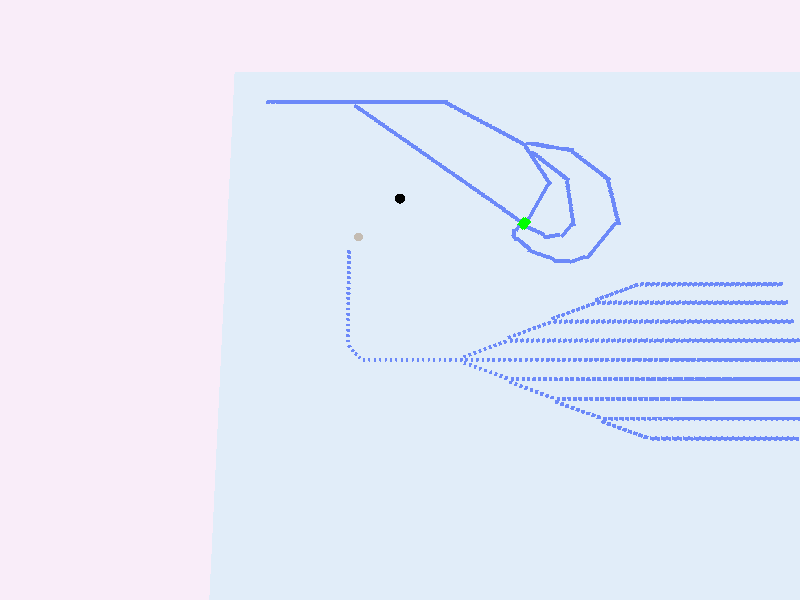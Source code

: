//=========================================================================
//      POVRay
//      author: Pawel Mansfeld
//
//              Date: 22.03.2012             
//
//      Opis: Dominotic | PovRay! 
//      
//
//=========================================================================    

#include "colors.inc"
#include "textures.inc"
 
 
 
//
//=======================================
//

#declare Current = frame_number*2+(2000);   //1610,   
#declare Killer = 0;                            
#declare TDNormal = 1;                          //time inhibitor
#declare TDNormal = 0.5;                        //bullet time
#declare Sx = 15;                               //separator
#declare St = 3;                                //translation
#declare Relax1 = -70;

#declare Direx = 1;
#declare BasicRotator1  = -frame_number;
    
#declare Sx0 = 0;     
#declare Sx1 = 1*Sx; #declare Sx5 = 5*Sx; #declare Sx9 = 9*Sx; #declare Sx13 = 13*Sx; #declare Sx17 = 17*Sx; #declare Sx21 = 21*Sx; #declare Sx25 = 25*Sx; #declare Sx29 = 29*Sx;
#declare Sx2 = 2*Sx; #declare Sx6 = 6*Sx; #declare Sx10 = 10*Sx; #declare Sx14 = 14*Sx; #declare Sx18 = 18*Sx; #declare Sx22 = 22*Sx; #declare Sx26 = 26*Sx; #declare Sx30 = 30*Sx;
#declare Sx3 = 3*Sx; #declare Sx7 = 7*Sx; #declare Sx11 = 11*Sx; #declare Sx15 = 15*Sx; #declare Sx19 = 19*Sx; #declare Sx23 = 23*Sx; #declare Sx27 = 27*Sx; #declare Sx31 = 31*Sx; 
#declare Sx4 = 4*Sx; #declare Sx8 = 8*Sx; #declare Sx12 = 12*Sx; #declare Sx16 = 16*Sx; #declare Sx20 = 20*Sx; #declare Sx24 = 24*Sx; #declare Sx28 = 28*Sx; #declare Sx32 = 32*Sx; 


#declare St0 = 0;     
#declare St1 = 1*St; #declare St5 = 5*St; #declare St9 = 9*St; #declare St13 = 13*St; #declare St17 = 17*St; #declare St21 = 21*St; #declare St25 = 25*St; #declare St29 = 29*St;
#declare St2 = 2*St; #declare St6 = 6*St; #declare St10 = 10*St; #declare St14 = 14*St; #declare St18 = 18*St; #declare St22 = 22*St; #declare St26 = 26*St; #declare St30 = 30*St;
#declare St3 = 3*St; #declare St7 = 7*St; #declare St11 = 11*St; #declare St15 = 15*St; #declare St19 = 19*St; #declare St23 = 23*St; #declare St27 = 27*St; #declare St31 = 31*St; 
#declare St4 = 4*St; #declare St8 = 8*St; #declare St12 = 12*St; #declare St16 = 16*St; #declare St20 = 20*St; #declare St24 = 24*St; #declare St28 = 28*St; #declare St32 = 32*St;                                                 


#declare BasicBox1 = difference{
box{<-1,0,-1> <0,4,1> texture{pigment{color rgb<0.15,0.25,0.95>}} finish {reflection 0.3}}               //  finish {reflection 0.3}   <<<<!
  //frez========
                        cylinder{<-1,-1,-1> <-1,5,-1> 0.18 texture{pigment{color rgb<0.15,0.25,0.95>}}finish {reflection 0.3}}     
                        cylinder{<0,-1,-1> <0,5,-1> 0.18 texture{pigment{color rgb<0.15,0.25,0.95>}}finish {reflection 0.3}}
                        cylinder{<-1,-1,1> <-1,5,1> 0.18 texture{pigment{color rgb<0.15,0.25,0.95>}}finish {reflection 0.3}}     
                        cylinder{<0,-1,1> <0,5,1> 0.18 texture{pigment{color rgb<0.15,0.25,0.95>}}finish {reflection 0.3}}
                 
}
#declare Rurek1 = difference {cylinder {<0,0,0> <19,0,0> 3 texture{pigment{color Red}} finish{reflection 0.4}} 

cylinder {<0,0,0> <19,0,0> 2.5 open texture{pigment{color Red}} finish{reflection 0.5}}


}


#declare BasicBox2 =  union
        {
        difference
                   {
                   box{<-1,0,-1> <0,4,1> texture{pigment{color rgb<0.15,0.25,0.95>}}finish {reflection 0.3}} 
                   difference
                             {
                              cylinder{<-1,0,0><2,0,0> 1 translate<-0.5,2,0> scale<0.7,0.7,0.7> texture{pigment{color rgb<0.15,0.25,0.95>}}finish {reflection 0.3}}
                             box{<-1,-1,-1> <1,1,1> translate<-1,3.8,0> scale<1,0.5,1>}
                             translate<0,0.5,0>
                             } 
                   //tak zawany "lol"
                   cylinder{<-1,0,0><2,0,0> 0.7 translate<-0.5,8.5,-1.6> scale<1,0.3,0.3>  texture{pigment{color rgb<0.15,0.25,0.95>}}finish {reflection 0.3}} 
                   cylinder{<-1,0,0><2,0,0> 0.7 translate<-0.5,8.5,1.6> scale<1,0.3,0.3>  texture{pigment{color rgb<0.15,0.25,0.95>}}finish {reflection 0.3}}
                  
                        //frez========
                        cylinder{<-1,-1,-1> <-1,5,-1> 0.18 texture{pigment{color rgb<0.15,0.25,0.95>}}finish {reflection 0.3}}     
                        cylinder{<0,-1,-1> <0,5,-1> 0.18 texture{pigment{color rgb<0.15,0.25,0.95>}}finish {reflection 0.3}}
                        cylinder{<-1,-1,1> <-1,5,1> 0.18 texture{pigment{color rgb<0.15,0.25,0.95>}}finish {reflection 0.3}}     
                        cylinder{<0,-1,1> <0,5,1> 0.18 texture{pigment{color rgb<0.15,0.25,0.95>}}finish {reflection 0.3}}
                   }
                                         //    union
                                         //    {
                                         //    cone{<0,0,0>0.1<0,1,0>0.4 texture{pigment{color White}} translate<0,1.5,-0.2> scale<0.8,0.6,0.8> translate<0,0.4,0>}  
                                         //    cone{<0,0,0>0.1<0,1,0>0.4 texture{pigment{color White}} translate<0,1.5,-0.2> scale<0.8,0.6,0.8> translate<0,0.4,0.6>} 
                                         //    translate <-0.5,0,0>
                                         //    } 
          } 

/*
Incho - nazwa zmiennej powstala z pol?cznia sl?w inhibitor i echo :P

*/
#macro GiveMeNineMacro(incho)
                        union                                                                                 ////////////////////////////////
                       {
                               object {BasicBox1 #if (Current>Sx0+incho) #if((Current-Sx0-incho)<55) #if ((Current-Sx0-incho)>15)  rotate<0,0,-2*(Current-Sx0-incho)+((Current-Sx0-incho-15)*(1*((Current-Sx0-incho-15)/4.41)/9))> #else rotate<0,0,-2*(Current-Sx0-incho)> #end #else  rotate<0,0,-2*35>  #end #end translate<St0,0,0>}
                               object {BasicBox1 #if (Current>Sx1+incho) #if((Current-Sx1-incho)<55) #if ((Current-Sx1-incho)>15)  rotate<0,0,-2*(Current-Sx1-incho)+((Current-Sx1-incho-15)*(1*((Current-Sx1-incho-15)/4.41)/9))> #else rotate<0,0,-2*(Current-Sx1-incho)> #end #else  rotate<0,0,-2*35>  #end #end translate<St1,0,0>}
                               object {BasicBox1 #if (Current>Sx2+incho) #if((Current-Sx2-incho)<55) #if ((Current-Sx2-incho)>15)  rotate<0,0,-2*(Current-Sx2-incho)+((Current-Sx2-incho-15)*(1*((Current-Sx2-incho-15)/4.41)/9))> #else rotate<0,0,-2*(Current-Sx2-incho)> #end #else  rotate<0,0,-2*35>  #end #end translate<St2,0,0>}
                               object {BasicBox1 #if (Current>Sx3+incho) #if((Current-Sx3-incho)<55) #if ((Current-Sx3-incho)>15)  rotate<0,0,-2*(Current-Sx3-incho)+((Current-Sx3-incho-15)*(1*((Current-Sx3-incho-15)/4.41)/9))> #else rotate<0,0,-2*(Current-Sx3-incho)> #end #else  rotate<0,0,-2*35>  #end #end translate<St3,0,0>}
                               object {BasicBox1 #if (Current>Sx4+incho) #if((Current-Sx4-incho)<55) #if ((Current-Sx4-incho)>15)  rotate<0,0,-2*(Current-Sx4-incho)+((Current-Sx4-incho-15)*(1*((Current-Sx4-incho-15)/4.41)/9))> #else rotate<0,0,-2*(Current-Sx4-incho)> #end #else  rotate<0,0,-2*35>  #end #end translate<St4,0,0>}
                               object {BasicBox1 #if (Current>Sx5+incho) #if((Current-Sx5-incho)<55) #if ((Current-Sx5-incho)>15)  rotate<0,0,-2*(Current-Sx5-incho)+((Current-Sx5-incho-15)*(1*((Current-Sx5-incho-15)/4.41)/9))> #else rotate<0,0,-2*(Current-Sx5-incho)> #end #else  rotate<0,0,-2*35>  #end #end translate<St5,0,0>}
                               object {BasicBox1 #if (Current>Sx6+incho) #if((Current-Sx6-incho)<55) #if ((Current-Sx6-incho)>15)  rotate<0,0,-2*(Current-Sx6-incho)+((Current-Sx6-incho-15)*(1*((Current-Sx6-incho-15)/4.41)/9))> #else rotate<0,0,-2*(Current-Sx6-incho)> #end #else  rotate<0,0,-2*35>  #end #end translate<St6,0,0>}
                               object {BasicBox1 #if (Current>Sx7+incho) #if((Current-Sx7-incho)<55) #if ((Current-Sx7-incho)>15)  rotate<0,0,-2*(Current-Sx7-incho)+((Current-Sx7-incho-15)*(1*((Current-Sx7-incho-15)/4.41)/9))> #else rotate<0,0,-2*(Current-Sx7-incho)> #end #else  rotate<0,0,-2*35>  #end #end translate<St7,0,0>}
                               object {BasicBox1 #if (Current>Sx8+incho) #if((Current-Sx8-incho)<55) #if ((Current-Sx8-incho)>15)  rotate<0,0,-2*(Current-Sx8-incho)+((Current-Sx8-incho-15)*(1*((Current-Sx8-incho-15)/4.41)/9))> #else rotate<0,0,-2*(Current-Sx8-incho)> #end #else  rotate<0,0,-2*35>  #end #end translate<St8,0,0>}
                       
                       
                       }  

#end    


#macro GiveMeThreeMacro(incho)
                        union                                                                                 ////////////////////////////////
                       {
                               object {BasicBox1 #if (Current>Sx0+incho) #if((Current-Sx0-incho)<55) #if ((Current-Sx0-incho)>15)  rotate<0,0,-2*(Current-Sx0-incho)+((Current-Sx0-incho-15)*(1*((Current-Sx0-incho-15)/4.41)/9))> #else rotate<0,0,-2*(Current-Sx0-incho)> #end #else  rotate<0,0,-2*35>  #end #end translate<St0,0,0>}
                               object {BasicBox1 #if (Current>Sx1+incho) #if((Current-Sx1-incho)<55) #if ((Current-Sx1-incho)>15)  rotate<0,0,-2*(Current-Sx1-incho)+((Current-Sx1-incho-15)*(1*((Current-Sx1-incho-15)/4.41)/9))> #else rotate<0,0,-2*(Current-Sx1-incho)> #end #else  rotate<0,0,-2*35>  #end #end translate<St1,0,0>}
                               object {BasicBox1 #if (Current>Sx2+incho) #if((Current-Sx2-incho)<55) #if ((Current-Sx2-incho)>15)  rotate<0,0,-2*(Current-Sx2-incho)+((Current-Sx2-incho-15)*(1*((Current-Sx2-incho-15)/4.41)/9))> #else rotate<0,0,-2*(Current-Sx2-incho)> #end #else  rotate<0,0,-2*35>  #end #end translate<St2,0,0>}

                       }  

#end     

#macro GiveMeFourMacro(incho)
                        union                                                                                 ////////////////////////////////
                       {
                               object {BasicBox1 #if (Current>Sx0+incho) #if((Current-Sx0-incho)<55) #if ((Current-Sx0-incho)>15)  rotate<0,0,-2*(Current-Sx0-incho)+((Current-Sx0-incho-15)*(1*((Current-Sx0-incho-15)/4.41)/9))> #else rotate<0,0,-2*(Current-Sx0-incho)> #end #else  rotate<0,0,-2*35>  #end #end translate<St0,0,0>}
                               object {BasicBox1 #if (Current>Sx1+incho) #if((Current-Sx1-incho)<55) #if ((Current-Sx1-incho)>15)  rotate<0,0,-2*(Current-Sx1-incho)+((Current-Sx1-incho-15)*(1*((Current-Sx1-incho-15)/4.41)/9))> #else rotate<0,0,-2*(Current-Sx1-incho)> #end #else  rotate<0,0,-2*35>  #end #end translate<St1,0,0>}
                               object {BasicBox1 #if (Current>Sx2+incho) #if((Current-Sx2-incho)<55) #if ((Current-Sx2-incho)>15)  rotate<0,0,-2*(Current-Sx2-incho)+((Current-Sx2-incho-15)*(1*((Current-Sx2-incho-15)/4.41)/9))> #else rotate<0,0,-2*(Current-Sx2-incho)> #end #else  rotate<0,0,-2*35>  #end #end translate<St2,0,0>}
                               object {BasicBox1 #if (Current>Sx3+incho) #if((Current-Sx3-incho)<55) #if ((Current-Sx3-incho)>15)  rotate<0,0,-2*(Current-Sx3-incho)+((Current-Sx3-incho-15)*(1*((Current-Sx3-incho-15)/4.41)/9))> #else rotate<0,0,-2*(Current-Sx3-incho)> #end #else  rotate<0,0,-2*35>  #end #end translate<St3,0,0>}
          
                       }  

#end

#macro GiveMeFiveMacro(incho)
                        union                                                                                 ////////////////////////////////
                       {
                               object {BasicBox1 #if (Current>Sx0+incho) #if((Current-Sx0-incho)<55) #if ((Current-Sx0-incho)>15)  rotate<0,0,-2*(Current-Sx0-incho)+((Current-Sx0-incho-15)*(1*((Current-Sx0-incho-15)/4.41)/9))> #else rotate<0,0,-2*(Current-Sx0-incho)> #end #else  rotate<0,0,-2*35>  #end #end translate<St0,0,0>}
                               object {BasicBox1 #if (Current>Sx1+incho) #if((Current-Sx1-incho)<55) #if ((Current-Sx1-incho)>15)  rotate<0,0,-2*(Current-Sx1-incho)+((Current-Sx1-incho-15)*(1*((Current-Sx1-incho-15)/4.41)/9))> #else rotate<0,0,-2*(Current-Sx1-incho)> #end #else  rotate<0,0,-2*35>  #end #end translate<St1,0,0>}
                               object {BasicBox1 #if (Current>Sx2+incho) #if((Current-Sx2-incho)<55) #if ((Current-Sx2-incho)>15)  rotate<0,0,-2*(Current-Sx2-incho)+((Current-Sx2-incho-15)*(1*((Current-Sx2-incho-15)/4.41)/9))> #else rotate<0,0,-2*(Current-Sx2-incho)> #end #else  rotate<0,0,-2*35>  #end #end translate<St2,0,0>}
                               object {BasicBox1 #if (Current>Sx3+incho) #if((Current-Sx3-incho)<55) #if ((Current-Sx3-incho)>15)  rotate<0,0,-2*(Current-Sx3-incho)+((Current-Sx3-incho-15)*(1*((Current-Sx3-incho-15)/4.41)/9))> #else rotate<0,0,-2*(Current-Sx3-incho)> #end #else  rotate<0,0,-2*35>  #end #end translate<St3,0,0>}
                               object {BasicBox1 #if (Current>Sx4+incho) #if((Current-Sx4-incho)<55) #if ((Current-Sx4-incho)>15)  rotate<0,0,-2*(Current-Sx4-incho)+((Current-Sx4-incho-15)*(1*((Current-Sx4-incho-15)/4.41)/9))> #else rotate<0,0,-2*(Current-Sx4-incho)> #end #else  rotate<0,0,-2*35>  #end #end translate<St4,0,0>}
                       
                       }  

#end   

#macro GiveMeOneMacro(incho)
                        union                                                                                 ////////////////////////////////
                       {
                               object {BasicBox1 #if (Current>Sx0+incho) #if((Current-Sx0-incho)<55) #if ((Current-Sx0-incho)>15)  rotate<0,0,-2*(Current-Sx0-incho)+((Current-Sx0-incho-15)*(1*((Current-Sx0-incho-15)/4.41)/9))> #else rotate<0,0,-2*(Current-Sx0-incho)> #end #else  rotate<0,0,-2*35>  #end #end translate<St0,0,0>}
                       }  

#end


                       
#macro GiveMeFourMacroCurve(incho)
                        union                               
                       {
                               object {BasicBox1 #if (Current>Sx0+incho) #if((Current-Sx0-incho)<55) #if ((Current-Sx0-incho)>15)  rotate<0,0,-2*(Current-Sx0-incho)+((Current-Sx0-incho-15)*(1*((Current-Sx0-incho-15)/4.41)/9))> #else rotate<0,0,-2*(Current-Sx0-incho)> #end #else  rotate<0,0,-2*35>  #end #end translate<St0,0,0> rotate<0,-20,0>}
                               object {BasicBox1 #if (Current>Sx1+incho) #if((Current-Sx1-incho)<55) #if ((Current-Sx1-incho)>15)  rotate<0,0,-2*(Current-Sx1-incho)+((Current-Sx1-incho-15)*(1*((Current-Sx1-incho-15)/4.41)/9))> #else rotate<0,0,-2*(Current-Sx1-incho)> #end #else  rotate<0,0,-2*35>  #end #end translate<St1,0,0> rotate<0,-40,0>}
                               object {BasicBox1 #if (Current>Sx2+incho) #if((Current-Sx2-incho)<55) #if ((Current-Sx2-incho)>15)  rotate<0,0,-2*(Current-Sx2-incho)+((Current-Sx2-incho-15)*(1*((Current-Sx2-incho-15)/4.41)/9))> #else rotate<0,0,-2*(Current-Sx2-incho)> #end #else  rotate<0,0,-2*35>  #end #end translate<St2,0,0> rotate<0,-60,0>}
                               object {BasicBox1 #if (Current>Sx3+incho) #if((Current-Sx3-incho)<55) #if ((Current-Sx3-incho)>15)  rotate<0,0,-2*(Current-Sx3-incho)+((Current-Sx3-incho-15)*(1*((Current-Sx3-incho-15)/4.41)/9))> #else rotate<0,0,-2*(Current-Sx3-incho)> #end #else  rotate<0,0,-2*35>  #end #end translate<St3,0,0> rotate<0,-90,0>}
                       }                   




#end                                                                                                       
                                                                   
#declare GiveMeEight = union                               
                       {
                              object {BasicBox1 #if (Current>Sx0) #if((Current-Sx0)<35) rotate<0,0,-2*(Current-Sx0)>#else  rotate<0,0,-2*35>  #end #end translate<St0,0,0>}
                              object {BasicBox1 #if (Current>Sx1) #if((Current-Sx1)<35) rotate<0,0,-2*(Current-Sx1)>#else  rotate<0,0,-2*35>  #end #end translate<St1,0,0>}
                              object {BasicBox1 #if (Current>Sx2) #if((Current-Sx2)<35) rotate<0,0,-2*(Current-Sx2)>#else  rotate<0,0,-2*35>  #end #end translate<St2,0,0>}
                              object {BasicBox1 #if (Current>Sx3) #if((Current-Sx3)<35) rotate<0,0,-2*(Current-Sx3)>#else  rotate<0,0,-2*35>  #end #end translate<St3,0,0>}
                              object {BasicBox1 #if (Current>Sx4) #if((Current-Sx4)<35) rotate<0,0,-2*(Current-Sx4)>#else  rotate<0,0,-2*35>  #end #end translate<St4,0,0>}
                              object {BasicBox1 #if (Current>Sx5) #if((Current-Sx5)<35) rotate<0,0,-2*(Current-Sx5)>#else  rotate<0,0,-2*35>  #end #end translate<St5,0,0>}
                              object {BasicBox1 #if (Current>Sx6) #if((Current-Sx6)<35) rotate<0,0,-2*(Current-Sx6)>#else  rotate<0,0,-2*35>  #end #end translate<St6,0,0>}
                              object {BasicBox1 #if (Current>Sx7) #if((Current-Sx7)<35) rotate<0,0,-2*(Current-Sx7)>#else  rotate<0,0,-2*35>  #end #end translate<St7,0,0>}  
                              object {BasicBox1 #if (Current>Sx8) #if((Current-Sx8)<35) rotate<0,0,-2*(Current-Sx8)>#else  rotate<0,0,-2*35>  #end #end translate<St8,0,0>}      
                       } 
                       

#declare Transceiver = difference
                        {
                                box{<-1,-1,-1>, <1,1,1> scale<3,3,3>rotate<0,40,0>translate<3,2,3>   }
                                box{<-1,-1,-1>, <1,1,1> scale<3,3,5>rotate<0,90,0>translate<3,3,0.5>   }
                                box{<-1,-1,-1>, <1,1,1> scale<3,3,5>rotate<0,180,0>translate<0.5,3,3>   } 
                                
                             
} 

#declare Hol3 = difference
{
cylinder {<0,0,0> <0,0.1,0> 3 texture{pigment{color Black}}} 

 }
#declare Sball = sphere{<0,0,0>, 2.5 texture{Aluminum}}  

#declare Rurekb = 

difference
{
cylinder {<0,0,0> <0,20,0> 3 texture{pigment{color Grey}}}
cylinder {<0,0,0> <0,20,0> 2 scale<0,1.4,0> translate <0,-1,0> texture{pigment{color Grey}}}  
box{<-1,-1,-1> <1,1,1> scale<3,22,5> translate <0,0,4.5>texture{pigment{color Pink}}}
scale<0,2,0>

rotate<0,90,90>  
rotate<0,-90,0>
}  

#declare lift = difference
{
cylinder {<0,0,0> <0,20,0> 3 texture{pigment{color Blue}}}
box{<-1,-1,-1> <1,1,1> scale<6,3,6>  rotate<0,45,0>  rotate<-45,45,0> translate <0,20,0>texture{pigment{color Blue}}}                                                              
}

//                         ====================================================
//================================        ++++++++++++++++++++        ================================
//                        ========================HEAD========================

 

 camera 
       { 
      
      
      
      
       
    //   location <-60+(Current/16),30,40> look_at <-80+(Current/7),10,80-(Current/40)>       
   location <10-((Current-1990)),170+((Current-1000)/6),-95> look_at <0,0,-40>
   

 
  //  location <0,30,0> look_at <0,0,0> 
       
       }  

light_source          
       { 
        <-8,42 , 8>
        color White
     //  looks_like{Rurek1}
       }
         
         
light_source          
       { 
        <40, 14, -40>
        color White
       }  
       
       
plane {y, 0  texture{pigment{color rgb<0.75,0.85,0.95>}}} 
plane {x, -100 texture{pigment{color rgb<0.95,0.85,0.95>}}} 
plane {z, 100 texture{pigment{color rgb<0.95,0.85,0.95>}}}   


//                        ========================HEAD========================
//================================        ++++++++++++++++++++        ================================
//                        ====================================================


/* 
union
{

union
{  
object {BasicBox1 rotate<1,0,-70> translate<-27,0,0>}  
object {BasicBox1 rotate<-3,0,-70>  translate<-24,0,0>} 
object {BasicBox1 rotate<5,0,-70> translate<-21,0,0>}  
object {BasicBox1 rotate<-3,0-70> translate<-18,0,0>}  
object {BasicBox1 rotate<4,0,-70>  translate<-15,0,0>}   
//5 pts
object {BasicBox1 rotate<0,0,290> translate<-12,0,0>}  
object {BasicBox1 rotate<0,0,293>  translate<-9,0,0>} 
object {BasicBox1 rotate<0,0,298>  translate<-6,0,0>} 
object {BasicBox1 rotate<0,0,313> translate<-3,0,0>}  
object {BasicBox1 rotate<0,0,340>  translate<0,0,0>}    
//5 pts
union
{
object {BasicBox1 rotate<0,0,-frame_number>  translate<3,0,0>}   
object {BasicBox1 #if (frame_number>40) rotate<0,0,-frame_number+40>#end  translate<6,0.8,0>}
object {BasicBox1 rotate<0,0,0>  translate<9,0.8,0>}  
translate<0,0,0>
}  
union
{
object {BasicBox1 rotate<0,0,0>  translate<3,0.8,0>}   
object {BasicBox1 rotate<0,0,0>  translate<6,0.8,0>}
object {BasicBox1 rotate<0,0,0>  translate<9,0.8,0>}  
translate<9,0,0>
}  
union
{
object {BasicBox1 rotate<0,0,0>  translate<3,0.8,0>}   
object {BasicBox1 rotate<0,0,0>  translate<6,0.8,0>}
  
translate<18,0,0>
} 

union
{
object {BasicBox1 rotate<0,0,-70>  translate<3,0,0>}  //natura ruchu shot   
object {BasicBox1 rotate<0,0,-69>  translate<6,0,0>}
object {BasicBox1 rotate<0,0,-64>  translate<9,0,0>}   
object {BasicBox1 rotate<0,0,-53>  translate<12,0,0>}
object {BasicBox1 rotate<0,0,-30>  translate<15,0,0>} 
object {BasicBox1 rotate<0,0,0>  translate<18,0,0>}
translate<24,0,0>
}  

}}  
 
//object {BasicBox1 translate<0,0,-12>}  //testowy lol

 //text{ttf "Arial.ttf", "mansfeld.pl",  0.2,0 texture{pigment{color rgb<0.4,0.4,0.4>}} finish{reflection 0.5} scale<3,3,3> translate<6,6,-1> rotate<0,0,0>}


 */   

object {GiveMeNineMacro(0) rotate<0,0,0>translate<-80,0,80>}  
object {GiveMeNineMacro(135) rotate<0,0,0>translate<-53,0,80>}   
object {GiveMeNineMacro(270) rotate<0,0,0>translate<-26,0,80>} 
object {GiveMeNineMacro(405) rotate<0,0,0>translate<1,0,80>} 
object {GiveMeNineMacro(540) rotate<0,30,0>translate<27.5,0,79.5>}    //ukos
object {GiveMeNineMacro(675) rotate<0,30,0>translate<51,0,66>} 


object {GiveMeNineMacro(270) rotate<0,36.6,0>translate<-27,0,77.8>}   //rozgalezienie  
object {GiveMeNineMacro(405) rotate<0,36.6,0>translate<-5,0,61.5>}  // rozgalezienie
object {GiveMeNineMacro(540) rotate<0,36.6,0>translate<16.5,0,45.5>} 
object {GiveMeNineMacro(675) rotate<0,36.6,0>translate<38.5,0,29.2>}   
object {GiveMeFourMacro(810) rotate<0,36.6,0>translate<60,0,13>}



object {GiveMeNineMacro(810) rotate<0,10,0>translate<75,0,54>}     //   //outside

object {GiveMeNineMacro(840) rotate<0,40,0>translate<77.5,0,48.5>}     //  middle

object {GiveMeNineMacro(810) rotate<0,60,0>translate<74,0,52>}     // inside  \
  
   
   
object {GiveMeNineMacro(945)  rotate<0,40,0>translate<101.5,0,48.5>}         //outside

object {GiveMeNineMacro(975) rotate<0,84.5,0>translate<97.5,0,30.5>}               //  middle

object {GiveMeNineMacro(945) rotate<0,120,0>translate<86.5,0,28.5>}       // transceiver


object {GiveMeNineMacro(1080)  rotate<0,80,0>translate<121.5,0,31>}       //outside
object {GiveMeThreeMacro(1110) rotate<0,130,0>translate<99,0,4>}               //  middle   

object {GiveMeNineMacro(1215)  rotate<0,130,0>translate<124.5,0,5>}       //outside
object {GiveMeThreeMacro(1155) rotate<0,170,0>translate<92,0,-2>}               //  middle

object {GiveMeThreeMacro(1345)  rotate<0,160,0>translate<106,0,-15>}       //outside
object {GiveMeFourMacro(1200) rotate<0,205,0>translate<83,0,-2>}               //  transceiver  middle


object {GiveMeThreeMacro(1390)  rotate<0,180,0>translate<97,0,-17.5>}       //outside        

object {GiveMeFiveMacro(1435)  rotate<0,200,0>translate<88,0,-16.5>}       //outside     

object {GiveMeThreeMacro(1510)  rotate<0,220,0>translate<74.5,0,-10.5>}       //outside   

object {GiveMeOneMacro(1555)  rotate<0,230,0>translate<67,0,-5>}       //outside   

object {GiveMeOneMacro(1570)  rotate<0,270,0>translate<65.5,0,-2.5>}       //outside     

object {GiveMeOneMacro(1585)  rotate<0,300,0>translate<67,0,0.5>}       //outside     

       // trasceiver osi?gniety przez outside 


//transceiver
object {Transceiver  #if (Current>1080) texture{pigment{color Green}}  # else texture{pigment{color Red}} #end  translate <68,0,1>}       
object {Transceiver  #if (Current>1275) texture{pigment{color Green}}  # else texture{pigment{color Red}} #end rotate<0,90,0>translate <68,0,7.5>}  
object {Transceiver  #if (Current>1605) texture{pigment{color Green}}  # else texture{pigment{color Red}} #end rotate<0,180,0>translate <74.5,0,7.5>}
object {Transceiver  #if (Current>870) texture{pigment{color Green}}  # else texture{pigment{color Red}} #end rotate<0,270,0>translate <74.5,0,1>}
 
 
 
object {Hol3 translate<0,0,20>}   

object {Sball translate <0,2.5,20> 
#if (Current> 2330)  translate <-44.7,0,-14>   #else   #if (Current>1620) #if (Current>2090)  translate<-(Current-1620)/16,0,-29.5+(Current-2090)/16> #else translate<-(Current-1620)/16,0,-(Current-1620)/16> #end   #end      #end
} 
   
   
   
object {GiveMeNineMacro(2090) rotate<0,90,0>translate<-29.1,0,-13>}   
object {GiveMeNineMacro(2225) rotate<0,90,0>translate<-29.1,0,-40>} 

object {GiveMeOneMacro(2360)  rotate<0,70,0> translate<-28,0,-67>}  
object {GiveMeOneMacro(2375)  rotate<0,50,0> translate<-26,0,-69.3>}     
object {GiveMeOneMacro(2390)  rotate<0,30,0> translate<-24,0,-71>}   
object {GiveMeOneMacro(2410)  rotate<0,30,0> translate<-22,0,-73>}    
object {GiveMeOneMacro(2425)  rotate<0,10,0> translate<-19.5,0,-74>}   

object {GiveMeNineMacro(2440) rotate<0,0,0>translate<-16.5,0,-74>}    
object {GiveMeNineMacro(2575) rotate<0,0,0>translate<10.5,0,-74>}
                     
                     
object {GiveMeNineMacro(2710) rotate<0,0,0>translate<37.5,0,-74>} 

object {GiveMeNineMacro(2710) rotate<0,-20,0>translate<36.5,0,-72>} 
object {GiveMeNineMacro(2710) rotate<0,20,0>translate<36.5,0,-76>} 


 union
 {
 object {GiveMeNineMacro(2845) rotate<0,0,0>translate<37.5,0,-74>}    
  object {GiveMeNineMacro(2980) rotate<0,0,0>translate<64.5,0,-74>}    
    object {GiveMeNineMacro(3115) rotate<0,0,0>translate<91.5,0,-74>}      
      object {GiveMeNineMacro(3250) rotate<0,0,0>translate<118.5,0,-74>} 
        object {GiveMeNineMacro(3385) rotate<0,0,0>translate<145.5,0,-74>}     
          object {GiveMeNineMacro(3520) rotate<0,0,0>translate<172.5,0,-74>}  
    
    
    
object {GiveMeNineMacro(2845) rotate<0,-20,0>translate<36.5,0,-72>}
translate<25,0,10.7>
 }
 
union
{
object {GiveMeNineMacro(2845) rotate<0,0,0>translate<37.5,0,-74>}   
  object {GiveMeNineMacro(2980) rotate<0,0,0>translate<64.5,0,-74>}    
    object {GiveMeNineMacro(3115) rotate<0,0,0>translate<91.5,0,-74>}      
      object {GiveMeNineMacro(3250) rotate<0,0,0>translate<118.5,0,-74>} 
        object {GiveMeNineMacro(3385) rotate<0,0,0>translate<145.5,0,-74>}     
          object {GiveMeNineMacro(3520) rotate<0,0,0>translate<172.5,0,-74>} 
object {GiveMeNineMacro(2845) rotate<0,20,0>translate<36.5,0,-76>}  
translate<25,0,-10.7>
}  

object {GiveMeNineMacro(2845) rotate<0,0,0>translate<64.5,0,-74>}  

     
 union
 {
 object {GiveMeNineMacro(2980) rotate<0,0,0>translate<37.5,0,-74>}    
   object {GiveMeNineMacro(3115) rotate<0,0,0>translate<64.5,0,-74>}    
    object {GiveMeNineMacro(3250) rotate<0,0,0>translate<91.5,0,-74>}      
        object {GiveMeNineMacro(3385) rotate<0,0,0>translate<118.5,0,-74>}     
              object {GiveMeNineMacro(3520) rotate<0,0,0>translate<145.5,0,-74>}  
object {GiveMeNineMacro(2980) rotate<0,-20,0>translate<36.5,0,-72>}
translate<25,0,10.7>  translate<25,0,10.7>
 }
 
union
{
object {GiveMeNineMacro(2980) rotate<0,0,0>translate<37.5,0,-74>}     
  object {GiveMeNineMacro(3115) rotate<0,0,0>translate<64.5,0,-74>}        //git
    object {GiveMeNineMacro(3250) rotate<0,0,0>translate<91.5,0,-74>} 
         object {GiveMeNineMacro(3385) rotate<0,0,0>translate<118.5,0,-74>}
              object {GiveMeNineMacro(3520) rotate<0,0,0>translate<145.5,0,-74>}  
    
object {GiveMeNineMacro(2980) rotate<0,20,0>translate<36.5,0,-76>}  
translate<25,0,-10.7>    translate<25,0,-10.7>
}  

object {GiveMeNineMacro(2980) rotate<0,0,0>translate<91.5,0,-74>}   
                                                                    
                                                                    
 union
 {
 object {GiveMeNineMacro(3115) rotate<0,0,0>translate<37.5,0,-74>}  
   object {GiveMeNineMacro(3250) rotate<0,0,0>translate<64.5,0,-74>}    
    object {GiveMeNineMacro(3385) rotate<0,0,0>translate<91.5,0,-74>}
        object {GiveMeNineMacro(3520) rotate<0,0,0>translate<118.5,0,-74>}
object {GiveMeNineMacro(3115) rotate<0,-20,0>translate<36.5,0,-72>}
translate<25,0,10.7>  translate<25,0,10.7>     translate<25,0,10.7>
 }


union
{
object {GiveMeNineMacro(3115) rotate<0,0,0>translate<37.5,0,-74>}     
  object {GiveMeNineMacro(3250) rotate<0,0,0>translate<64.5,0,-74>}    
    object {GiveMeNineMacro(3385) rotate<0,0,0>translate<91.5,0,-74>}   
        object {GiveMeNineMacro(3520) rotate<0,0,0>translate<118.5,0,-74>}    
        
    
object {GiveMeNineMacro(3115) rotate<0,20,0>translate<36.5,0,-76>}  
translate<25,0,-10.7>    translate<25,0,-10.7>    translate<25,0,-10.7> 
} 
                                                                    
object {GiveMeNineMacro(3115) rotate<0,0,0>translate<118.5,0,-74>}                                                                     

 
   union
 {
 object {GiveMeNineMacro(3250) rotate<0,0,0>translate<37.5,0,-74>}  
   object {GiveMeNineMacro(3385) rotate<0,0,0>translate<64.5,0,-74>}    
    object {GiveMeNineMacro(3520) rotate<0,0,0>translate<91.5,0,-74>} 

translate<25,0,10.7>  translate<25,0,10.7>     translate<25,0,10.7>            translate<25,0,10.7>
 }
 
union
{
object {GiveMeNineMacro(3250) rotate<0,0,0>translate<37.5,0,-74>}     
  object {GiveMeNineMacro(3385) rotate<0,0,0>translate<64.5,0,-74>}    
    object {GiveMeNineMacro(3520) rotate<0,0,0>translate<91.5,0,-74>} 

translate<25,0,-10.7>    translate<25,0,-10.7>    translate<25,0,-10.7>       translate<25,0,-10.7> 
} 







object {GiveMeNineMacro(3250) rotate<0,0,0>translate<145.5,0,-74>}    







object {GiveMeNineMacro(3385) rotate<0,0,0>translate<172.5,0,-74>}     

object {GiveMeNineMacro(3520) rotate<0,0,0>translate<199.5,0,-74>} 

   
   

//object {lift translate <0,8,20> 
//translate <0,-20,0>
// #if (Current>1620)  translate<0,((Current-1620)/2),0> #end
//}
  
//object {Rurekb          rotate<15,0,0>    //w x     
 //rotate<0,225,0>      translate <-28,4,-8>     }                                                                
                                                                
 
 

 
 
 
 
 
 
 
 
 
 
//object {GiveMeEightMacro(135) translate<27,0,0>}      
//object {GiveMeEightMacro(270) translate<54,0,0>}     
//object {GiveMeFourMacroCurve(405) translate<81,0,0>} 
//object {GiveMeFourMacroCurve(470) rotate <0,90,0> translate<88,0,-8>}
//object {GiveMeEightMacro(540)  rotate<0,180,0> translate<81,0,-16>}      
//object {GiveMeEightMacro(675)  rotate<0,180,0> translate<54,0,-16>} 
//object {GiveMeEightMacro(810)  rotate<0,180,0> translate<27,0,-16>} 

//object {GiveMeSix translate<0,0,0>}
//wyjscie z rury   





   
/*
union
{    

object {BasicBox1 rotate<0,0,0>  translate<30,0,0>}

object {BasicBox1 rotate<0,0,0>  scale<1.5,1.5,1.5> translate<34,0,0> }    

object {BasicBox1 rotate<0,0,0>  scale<2,2,2> translate<38,0,0> }  

object {BasicBox1 rotate<0,0,0>  scale<3,3,3> translate<44,0,0> }  

object {BasicBox1 rotate<0,0,0>  scale<5,5,5> translate<56,0,0> }   

object {BasicBox1 rotate<0,0,0>  scale<8,8,8> translate<76,0,0> }
 
rotate<0,25,0>translate<50,0,-4>  

texture{pigment{color rgb<0.15,0.25,0.95>}} 
finish {reflection 0.2}
}     
  

*/  
  
  
//zastosowaa gdzieo hexagon color i tesktury!  
      
   /* 
   
  Notes: 

    union{   
disc{<0,1,0> <0,0.5,0> 2 1}   
union{   
triangle{<-1,1,-1.3><-1,1,1.3><-3,1,0>}   
triangle{<-1,1,-1.3><-1,1,1.3><-3,1,0> rotate<0,90,0>}  
triangle{<-1,1,-1.3><-1,1,1.3><-3,1,0> rotate<0,180,0>}  
triangle{<-1,1,-1.3><-1,1,1.3><-3,1,0>  rotate<0,270,0>}  
   rotate <0,0,0>   
   
   }  
   
   union{   
triangle{<-1,1,-1.3><-1,1,1.3><-3,1,0>}   
triangle{<-1,1,-1.3><-1,1,1.3><-3,1,0> rotate<0,90,0>}  
triangle{<-1,1,-1.3><-1,1,1.3><-3,1,0> rotate<0,180,0>}  
triangle{<-1,1,-1.3><-1,1,1.3><-3,1,0>  rotate<0,270,0>}  
   rotate <0,45,0>   
   
   } 
    texture{pigment{color Red}} 
    
    rotate<15,0,0>
      }


polygon{8 <-4,1,-2><4,1,-2><4,1,-3><6,1,0><4,1,3><4,1,2><-4,1,2><-1,1,0> texture{pigment{color Red}}}





   
  
  
 // ring================= 
  
  union{

torus {5,0.5  texture{Gold_Texture} rotate<0,0,0> scale<1,1.5,1> } 
 
superellipsoid{<0.1,1>texture{White_Marble} rotate<0,0,0> scale<2,1,1> finish{reflection 0.3} translate<0,0,-5>}
superellipsoid{<0.1,1>texture{pigment{color Gray}} rotate<0,0,0> scale<0.5,1,1> finish{reflection 0.3} translate<0,0,-5.5>}  
 
sphere {<0,0,0> 0.2 texture{pigment{color Black}} finish{reflection 0.5} translate<1,0,-5.9>} 
sphere {<0,0,0> 0.2 texture{pigment{color Black}} finish{reflection 0.5} translate<-1,0,-5.9>}   
sphere {<0,0,0> 0.2 texture{pigment{color Black}} finish{reflection 0.5} translate<0,0.9,-5.9>} 
sphere {<0,0,0> 0.2 texture{pigment{color Black}} finish{reflection 0.5} translate<0,-0.9,-5.9>}
 
 rotate<5,0,0>
 }
 
   :)
   
//  lathe
 // {quadratic_spline 
 // 8 <6,0><6,0.1><8,0.5><3,2><3,3><3,3.5><6,6><0,18>
//   texture {pigment{color Black} finish{reflection 0.05}} 
 //  translate<0,0,-12>
 //  }   
 
 
*/